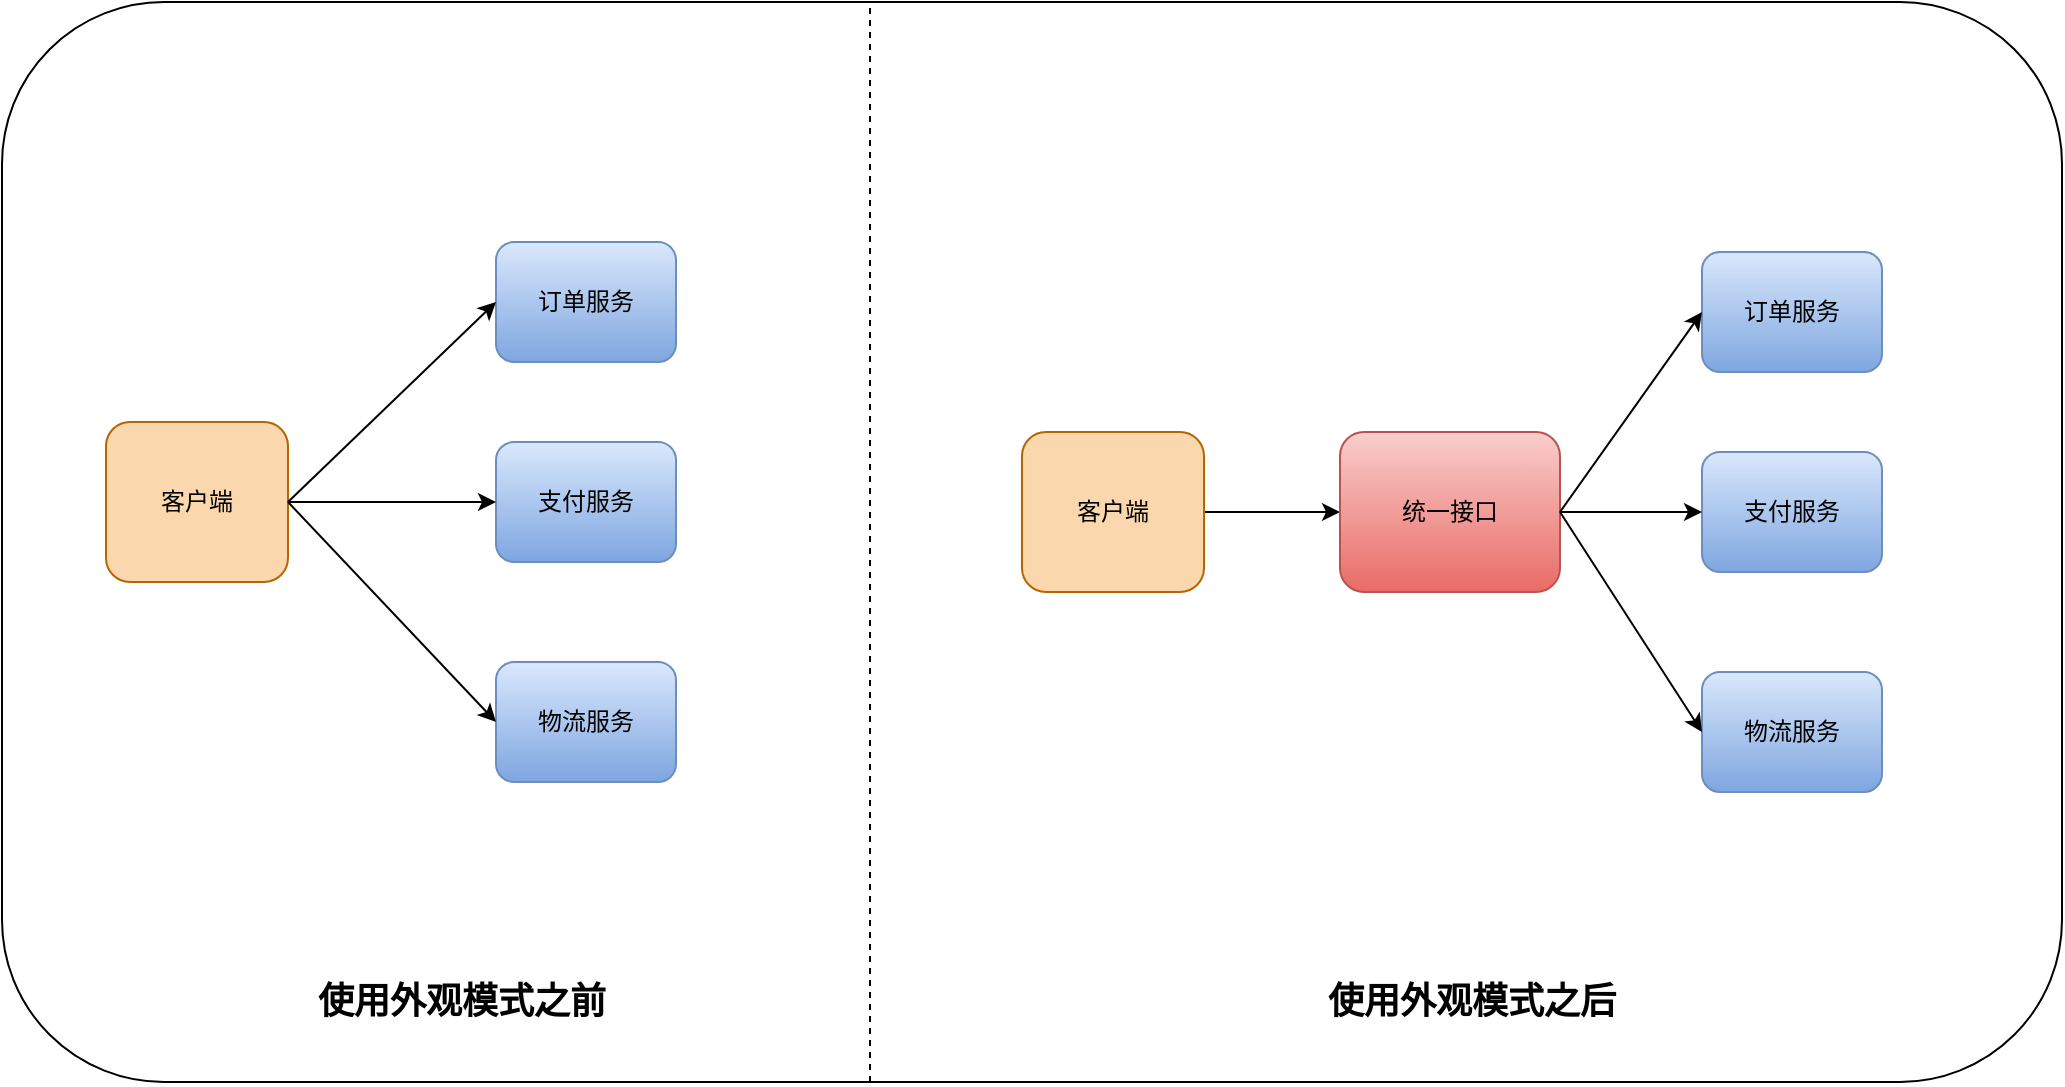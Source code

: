 <mxfile version="10.6.3" type="device"><diagram id="lfIMTHu9W38vo4_vAUxc" name="Page-1"><mxGraphModel dx="1885" dy="808" grid="1" gridSize="10" guides="1" tooltips="1" connect="1" arrows="1" fold="1" page="1" pageScale="1" pageWidth="827" pageHeight="1169" math="0" shadow="0"><root><mxCell id="0"/><mxCell id="1" parent="0"/><mxCell id="Q7SOd4xmY3QSuZcHTo_F-1" value="" style="rounded=1;whiteSpace=wrap;html=1;" vertex="1" parent="1"><mxGeometry x="-110" y="150" width="1030" height="540" as="geometry"/></mxCell><mxCell id="Q7SOd4xmY3QSuZcHTo_F-2" value="客户端" style="rounded=1;whiteSpace=wrap;html=1;fillColor=#fad7ac;strokeColor=#b46504;" vertex="1" parent="1"><mxGeometry x="-58" y="360" width="91" height="80" as="geometry"/></mxCell><mxCell id="Q7SOd4xmY3QSuZcHTo_F-3" value="订单服务" style="rounded=1;whiteSpace=wrap;html=1;fillColor=#dae8fc;strokeColor=#6c8ebf;gradientColor=#7ea6e0;" vertex="1" parent="1"><mxGeometry x="137" y="270" width="90" height="60" as="geometry"/></mxCell><mxCell id="Q7SOd4xmY3QSuZcHTo_F-7" value="支付服务" style="rounded=1;whiteSpace=wrap;html=1;fillColor=#dae8fc;strokeColor=#6c8ebf;gradientColor=#7ea6e0;" vertex="1" parent="1"><mxGeometry x="137" y="370" width="90" height="60" as="geometry"/></mxCell><mxCell id="Q7SOd4xmY3QSuZcHTo_F-8" value="物流服务" style="rounded=1;whiteSpace=wrap;html=1;fillColor=#dae8fc;strokeColor=#6c8ebf;gradientColor=#7ea6e0;" vertex="1" parent="1"><mxGeometry x="137" y="480" width="90" height="60" as="geometry"/></mxCell><mxCell id="Q7SOd4xmY3QSuZcHTo_F-14" value="" style="endArrow=classic;html=1;entryX=0;entryY=0.5;entryDx=0;entryDy=0;exitX=1;exitY=0.5;exitDx=0;exitDy=0;" edge="1" parent="1" source="Q7SOd4xmY3QSuZcHTo_F-2" target="Q7SOd4xmY3QSuZcHTo_F-3"><mxGeometry width="50" height="50" relative="1" as="geometry"><mxPoint x="-18" y="530" as="sourcePoint"/><mxPoint x="32" y="480" as="targetPoint"/></mxGeometry></mxCell><mxCell id="Q7SOd4xmY3QSuZcHTo_F-15" value="" style="endArrow=classic;html=1;exitX=1;exitY=0.5;exitDx=0;exitDy=0;entryX=0;entryY=0.5;entryDx=0;entryDy=0;" edge="1" parent="1" source="Q7SOd4xmY3QSuZcHTo_F-2" target="Q7SOd4xmY3QSuZcHTo_F-7"><mxGeometry width="50" height="50" relative="1" as="geometry"><mxPoint x="92" y="510" as="sourcePoint"/><mxPoint x="142" y="460" as="targetPoint"/></mxGeometry></mxCell><mxCell id="Q7SOd4xmY3QSuZcHTo_F-16" value="" style="endArrow=classic;html=1;exitX=1;exitY=0.5;exitDx=0;exitDy=0;entryX=0;entryY=0.5;entryDx=0;entryDy=0;" edge="1" parent="1" source="Q7SOd4xmY3QSuZcHTo_F-2" target="Q7SOd4xmY3QSuZcHTo_F-8"><mxGeometry width="50" height="50" relative="1" as="geometry"><mxPoint x="82" y="510" as="sourcePoint"/><mxPoint x="132" y="460" as="targetPoint"/></mxGeometry></mxCell><mxCell id="Q7SOd4xmY3QSuZcHTo_F-22" style="edgeStyle=orthogonalEdgeStyle;rounded=0;orthogonalLoop=1;jettySize=auto;html=1;exitX=1;exitY=0.5;exitDx=0;exitDy=0;entryX=0;entryY=0.5;entryDx=0;entryDy=0;endArrow=classic;endFill=1;" edge="1" parent="1" source="Q7SOd4xmY3QSuZcHTo_F-17" target="Q7SOd4xmY3QSuZcHTo_F-21"><mxGeometry relative="1" as="geometry"/></mxCell><mxCell id="Q7SOd4xmY3QSuZcHTo_F-17" value="客户端" style="rounded=1;whiteSpace=wrap;html=1;fillColor=#fad7ac;strokeColor=#b46504;" vertex="1" parent="1"><mxGeometry x="400" y="365" width="91" height="80" as="geometry"/></mxCell><mxCell id="Q7SOd4xmY3QSuZcHTo_F-18" value="订单服务" style="rounded=1;whiteSpace=wrap;html=1;gradientColor=#7ea6e0;fillColor=#dae8fc;strokeColor=#6c8ebf;" vertex="1" parent="1"><mxGeometry x="740" y="275" width="90" height="60" as="geometry"/></mxCell><mxCell id="Q7SOd4xmY3QSuZcHTo_F-19" value="支付服务" style="rounded=1;whiteSpace=wrap;html=1;gradientColor=#7ea6e0;fillColor=#dae8fc;strokeColor=#6c8ebf;" vertex="1" parent="1"><mxGeometry x="740" y="375" width="90" height="60" as="geometry"/></mxCell><mxCell id="Q7SOd4xmY3QSuZcHTo_F-20" value="物流服务" style="rounded=1;whiteSpace=wrap;html=1;gradientColor=#7ea6e0;fillColor=#dae8fc;strokeColor=#6c8ebf;" vertex="1" parent="1"><mxGeometry x="740" y="485" width="90" height="60" as="geometry"/></mxCell><mxCell id="Q7SOd4xmY3QSuZcHTo_F-21" value="统一接口" style="rounded=1;whiteSpace=wrap;html=1;gradientColor=#ea6b66;fillColor=#f8cecc;strokeColor=#b85450;" vertex="1" parent="1"><mxGeometry x="559" y="365" width="110" height="80" as="geometry"/></mxCell><mxCell id="Q7SOd4xmY3QSuZcHTo_F-24" value="" style="endArrow=classic;html=1;entryX=0;entryY=0.5;entryDx=0;entryDy=0;exitX=1;exitY=0.5;exitDx=0;exitDy=0;" edge="1" parent="1" source="Q7SOd4xmY3QSuZcHTo_F-21" target="Q7SOd4xmY3QSuZcHTo_F-20"><mxGeometry width="50" height="50" relative="1" as="geometry"><mxPoint x="650" y="530" as="sourcePoint"/><mxPoint x="700" y="480" as="targetPoint"/></mxGeometry></mxCell><mxCell id="Q7SOd4xmY3QSuZcHTo_F-25" value="" style="endArrow=classic;html=1;entryX=0;entryY=0.5;entryDx=0;entryDy=0;exitX=1;exitY=0.5;exitDx=0;exitDy=0;" edge="1" parent="1" source="Q7SOd4xmY3QSuZcHTo_F-21" target="Q7SOd4xmY3QSuZcHTo_F-19"><mxGeometry width="50" height="50" relative="1" as="geometry"><mxPoint x="620" y="530" as="sourcePoint"/><mxPoint x="670" y="480" as="targetPoint"/></mxGeometry></mxCell><mxCell id="Q7SOd4xmY3QSuZcHTo_F-26" value="" style="endArrow=classic;html=1;exitX=1;exitY=0.5;exitDx=0;exitDy=0;entryX=0;entryY=0.5;entryDx=0;entryDy=0;" edge="1" parent="1" source="Q7SOd4xmY3QSuZcHTo_F-21" target="Q7SOd4xmY3QSuZcHTo_F-18"><mxGeometry width="50" height="50" relative="1" as="geometry"><mxPoint x="690" y="280" as="sourcePoint"/><mxPoint x="740" y="230" as="targetPoint"/></mxGeometry></mxCell><mxCell id="Q7SOd4xmY3QSuZcHTo_F-27" value="" style="endArrow=none;dashed=1;html=1;exitX=0.5;exitY=1;exitDx=0;exitDy=0;entryX=0.5;entryY=0;entryDx=0;entryDy=0;" edge="1" parent="1"><mxGeometry width="50" height="50" relative="1" as="geometry"><mxPoint x="324" y="690" as="sourcePoint"/><mxPoint x="324" y="150" as="targetPoint"/></mxGeometry></mxCell><mxCell id="Q7SOd4xmY3QSuZcHTo_F-28" value="使用外观模式之前" style="text;html=1;align=center;verticalAlign=middle;whiteSpace=wrap;rounded=0;fontSize=18;fontStyle=1" vertex="1" parent="1"><mxGeometry x="30" y="640" width="180" height="20" as="geometry"/></mxCell><mxCell id="Q7SOd4xmY3QSuZcHTo_F-29" value="使用外观模式之后" style="text;html=1;align=center;verticalAlign=middle;whiteSpace=wrap;rounded=0;fontSize=18;fontStyle=1" vertex="1" parent="1"><mxGeometry x="530" y="640" width="190" height="20" as="geometry"/></mxCell></root></mxGraphModel></diagram></mxfile>